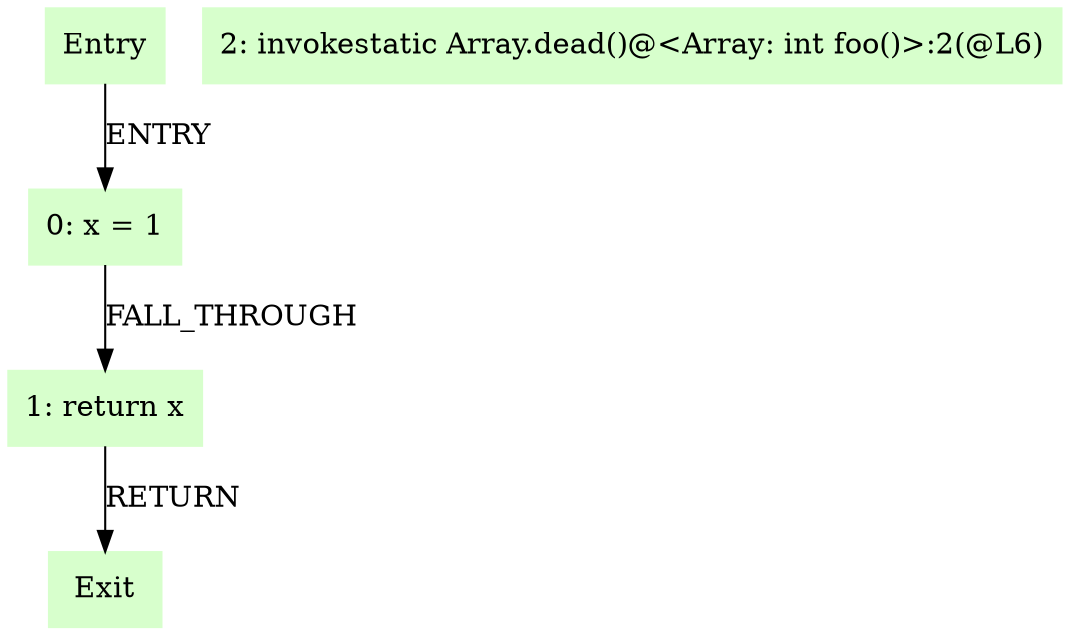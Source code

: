 digraph G {
  node [shape=box,style=filled,color=".3 .2 1.0"];
  "Entry";
  "0: x = 1";
  "1: return x";
  "2: invokestatic Array.dead()@<Array: int foo()>:2(@L6)";
  "Exit";
  "Entry" -> "0: x = 1" [label="ENTRY"];
  "0: x = 1" -> "1: return x" [label="FALL_THROUGH"];
  "1: return x" -> "Exit" [label="RETURN"];
}

